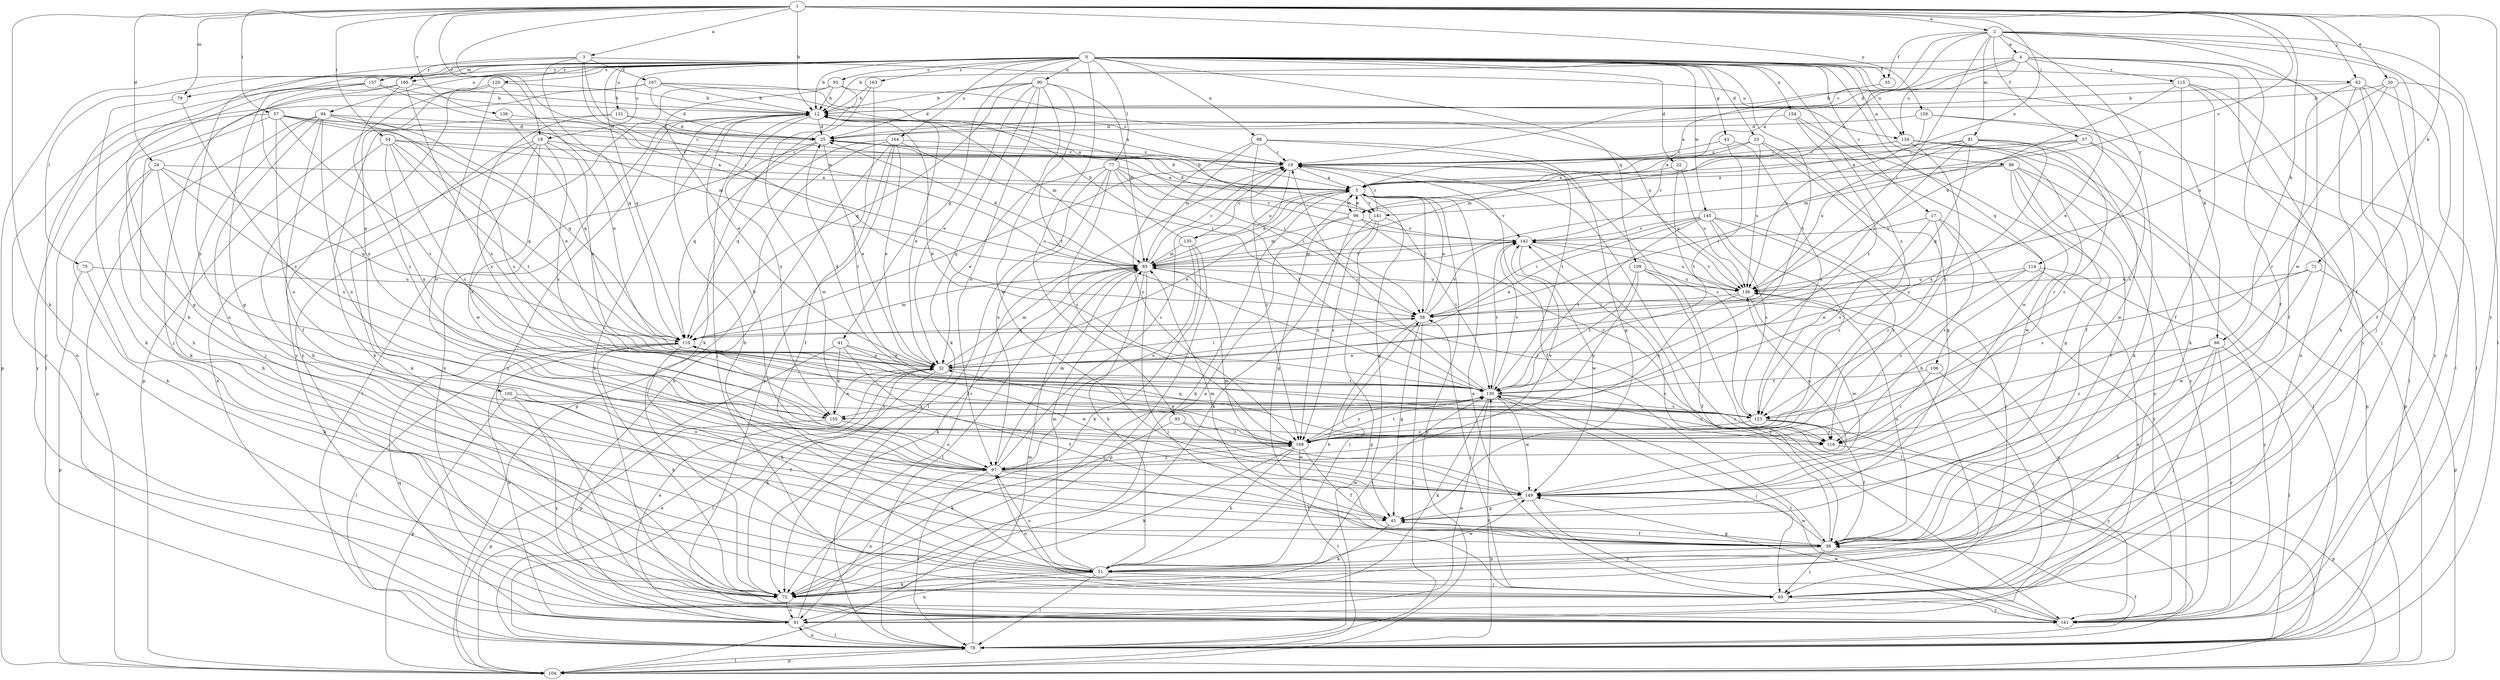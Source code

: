strict digraph  {
0;
1;
2;
3;
4;
5;
12;
17;
18;
19;
22;
23;
24;
25;
30;
32;
35;
37;
38;
41;
43;
45;
51;
54;
57;
58;
62;
65;
66;
71;
72;
75;
77;
78;
79;
81;
85;
86;
88;
90;
91;
93;
94;
95;
96;
97;
102;
104;
106;
109;
110;
114;
115;
116;
120;
123;
130;
131;
134;
135;
136;
138;
141;
142;
145;
149;
154;
155;
157;
159;
161;
163;
164;
165;
167;
168;
0 -> 12  [label=b];
0 -> 17  [label=c];
0 -> 18  [label=c];
0 -> 22  [label=d];
0 -> 23  [label=d];
0 -> 35  [label=f];
0 -> 41  [label=g];
0 -> 43  [label=g];
0 -> 51  [label=h];
0 -> 62  [label=j];
0 -> 66  [label=k];
0 -> 75  [label=l];
0 -> 77  [label=l];
0 -> 79  [label=m];
0 -> 86  [label=n];
0 -> 88  [label=n];
0 -> 90  [label=n];
0 -> 93  [label=o];
0 -> 94  [label=o];
0 -> 95  [label=o];
0 -> 102  [label=p];
0 -> 104  [label=p];
0 -> 106  [label=q];
0 -> 109  [label=q];
0 -> 110  [label=q];
0 -> 120  [label=s];
0 -> 123  [label=s];
0 -> 130  [label=t];
0 -> 131  [label=u];
0 -> 134  [label=u];
0 -> 145  [label=w];
0 -> 154  [label=x];
0 -> 157  [label=y];
0 -> 163  [label=z];
0 -> 164  [label=z];
0 -> 165  [label=z];
1 -> 2  [label=a];
1 -> 3  [label=a];
1 -> 12  [label=b];
1 -> 18  [label=c];
1 -> 24  [label=d];
1 -> 30  [label=e];
1 -> 54  [label=i];
1 -> 57  [label=i];
1 -> 58  [label=i];
1 -> 62  [label=j];
1 -> 66  [label=k];
1 -> 71  [label=k];
1 -> 72  [label=k];
1 -> 79  [label=m];
1 -> 96  [label=o];
1 -> 138  [label=v];
1 -> 141  [label=v];
1 -> 159  [label=y];
1 -> 161  [label=y];
2 -> 4  [label=a];
2 -> 19  [label=c];
2 -> 35  [label=f];
2 -> 37  [label=f];
2 -> 38  [label=f];
2 -> 58  [label=i];
2 -> 65  [label=j];
2 -> 78  [label=l];
2 -> 81  [label=m];
2 -> 96  [label=o];
2 -> 114  [label=r];
2 -> 149  [label=w];
3 -> 85  [label=m];
3 -> 110  [label=q];
3 -> 134  [label=u];
3 -> 141  [label=v];
3 -> 165  [label=z];
3 -> 167  [label=z];
3 -> 168  [label=z];
4 -> 5  [label=a];
4 -> 12  [label=b];
4 -> 25  [label=d];
4 -> 32  [label=e];
4 -> 38  [label=f];
4 -> 65  [label=j];
4 -> 115  [label=r];
4 -> 134  [label=u];
4 -> 161  [label=y];
5 -> 25  [label=d];
5 -> 32  [label=e];
5 -> 45  [label=g];
5 -> 58  [label=i];
5 -> 72  [label=k];
5 -> 96  [label=o];
5 -> 104  [label=p];
5 -> 135  [label=u];
5 -> 141  [label=v];
5 -> 142  [label=v];
12 -> 25  [label=d];
12 -> 32  [label=e];
12 -> 65  [label=j];
12 -> 85  [label=m];
12 -> 91  [label=n];
12 -> 155  [label=x];
12 -> 161  [label=y];
17 -> 116  [label=r];
17 -> 123  [label=s];
17 -> 142  [label=v];
17 -> 161  [label=y];
17 -> 168  [label=z];
18 -> 19  [label=c];
18 -> 32  [label=e];
18 -> 72  [label=k];
18 -> 91  [label=n];
18 -> 116  [label=r];
18 -> 123  [label=s];
18 -> 149  [label=w];
19 -> 5  [label=a];
19 -> 38  [label=f];
19 -> 110  [label=q];
19 -> 136  [label=u];
19 -> 168  [label=z];
22 -> 5  [label=a];
22 -> 51  [label=h];
22 -> 136  [label=u];
23 -> 19  [label=c];
23 -> 45  [label=g];
23 -> 136  [label=u];
23 -> 142  [label=v];
23 -> 168  [label=z];
24 -> 5  [label=a];
24 -> 51  [label=h];
24 -> 72  [label=k];
24 -> 97  [label=o];
24 -> 110  [label=q];
24 -> 155  [label=x];
25 -> 19  [label=c];
25 -> 32  [label=e];
25 -> 78  [label=l];
25 -> 110  [label=q];
30 -> 12  [label=b];
30 -> 38  [label=f];
30 -> 116  [label=r];
30 -> 136  [label=u];
30 -> 161  [label=y];
32 -> 58  [label=i];
32 -> 72  [label=k];
32 -> 78  [label=l];
32 -> 85  [label=m];
32 -> 130  [label=t];
35 -> 5  [label=a];
37 -> 5  [label=a];
37 -> 19  [label=c];
37 -> 85  [label=m];
37 -> 104  [label=p];
37 -> 123  [label=s];
38 -> 45  [label=g];
38 -> 51  [label=h];
38 -> 65  [label=j];
38 -> 136  [label=u];
38 -> 142  [label=v];
38 -> 149  [label=w];
41 -> 32  [label=e];
41 -> 38  [label=f];
41 -> 104  [label=p];
41 -> 149  [label=w];
41 -> 155  [label=x];
43 -> 19  [label=c];
43 -> 123  [label=s];
43 -> 130  [label=t];
45 -> 38  [label=f];
45 -> 72  [label=k];
45 -> 85  [label=m];
51 -> 12  [label=b];
51 -> 58  [label=i];
51 -> 65  [label=j];
51 -> 72  [label=k];
51 -> 78  [label=l];
51 -> 85  [label=m];
51 -> 91  [label=n];
51 -> 97  [label=o];
51 -> 130  [label=t];
51 -> 149  [label=w];
54 -> 5  [label=a];
54 -> 19  [label=c];
54 -> 51  [label=h];
54 -> 110  [label=q];
54 -> 123  [label=s];
54 -> 130  [label=t];
54 -> 155  [label=x];
57 -> 19  [label=c];
57 -> 25  [label=d];
57 -> 51  [label=h];
57 -> 85  [label=m];
57 -> 97  [label=o];
57 -> 110  [label=q];
57 -> 130  [label=t];
57 -> 161  [label=y];
58 -> 5  [label=a];
58 -> 45  [label=g];
58 -> 51  [label=h];
58 -> 78  [label=l];
58 -> 110  [label=q];
58 -> 142  [label=v];
62 -> 12  [label=b];
62 -> 38  [label=f];
62 -> 51  [label=h];
62 -> 65  [label=j];
62 -> 78  [label=l];
62 -> 161  [label=y];
65 -> 5  [label=a];
65 -> 58  [label=i];
65 -> 97  [label=o];
65 -> 161  [label=y];
66 -> 32  [label=e];
66 -> 51  [label=h];
66 -> 65  [label=j];
66 -> 78  [label=l];
66 -> 161  [label=y];
66 -> 168  [label=z];
71 -> 104  [label=p];
71 -> 123  [label=s];
71 -> 136  [label=u];
71 -> 149  [label=w];
72 -> 5  [label=a];
72 -> 91  [label=n];
75 -> 72  [label=k];
75 -> 104  [label=p];
75 -> 136  [label=u];
77 -> 5  [label=a];
77 -> 32  [label=e];
77 -> 58  [label=i];
77 -> 78  [label=l];
77 -> 97  [label=o];
77 -> 130  [label=t];
77 -> 142  [label=v];
77 -> 168  [label=z];
78 -> 32  [label=e];
78 -> 38  [label=f];
78 -> 85  [label=m];
78 -> 91  [label=n];
78 -> 104  [label=p];
78 -> 130  [label=t];
79 -> 72  [label=k];
79 -> 168  [label=z];
81 -> 5  [label=a];
81 -> 19  [label=c];
81 -> 58  [label=i];
81 -> 110  [label=q];
81 -> 136  [label=u];
81 -> 149  [label=w];
81 -> 155  [label=x];
81 -> 168  [label=z];
85 -> 5  [label=a];
85 -> 19  [label=c];
85 -> 25  [label=d];
85 -> 51  [label=h];
85 -> 65  [label=j];
85 -> 72  [label=k];
85 -> 78  [label=l];
85 -> 116  [label=r];
85 -> 136  [label=u];
85 -> 142  [label=v];
86 -> 5  [label=a];
86 -> 38  [label=f];
86 -> 45  [label=g];
86 -> 58  [label=i];
86 -> 78  [label=l];
86 -> 149  [label=w];
86 -> 161  [label=y];
88 -> 19  [label=c];
88 -> 45  [label=g];
88 -> 58  [label=i];
88 -> 85  [label=m];
88 -> 130  [label=t];
88 -> 168  [label=z];
90 -> 12  [label=b];
90 -> 25  [label=d];
90 -> 32  [label=e];
90 -> 72  [label=k];
90 -> 85  [label=m];
90 -> 97  [label=o];
90 -> 110  [label=q];
90 -> 130  [label=t];
90 -> 149  [label=w];
91 -> 19  [label=c];
91 -> 32  [label=e];
91 -> 78  [label=l];
91 -> 110  [label=q];
91 -> 136  [label=u];
93 -> 12  [label=b];
93 -> 32  [label=e];
93 -> 136  [label=u];
93 -> 149  [label=w];
93 -> 161  [label=y];
94 -> 25  [label=d];
94 -> 32  [label=e];
94 -> 38  [label=f];
94 -> 65  [label=j];
94 -> 72  [label=k];
94 -> 97  [label=o];
94 -> 104  [label=p];
94 -> 123  [label=s];
95 -> 72  [label=k];
95 -> 149  [label=w];
95 -> 168  [label=z];
96 -> 5  [label=a];
96 -> 12  [label=b];
96 -> 45  [label=g];
96 -> 85  [label=m];
96 -> 116  [label=r];
96 -> 142  [label=v];
96 -> 168  [label=z];
97 -> 12  [label=b];
97 -> 19  [label=c];
97 -> 38  [label=f];
97 -> 78  [label=l];
97 -> 85  [label=m];
97 -> 91  [label=n];
97 -> 136  [label=u];
97 -> 142  [label=v];
97 -> 149  [label=w];
97 -> 168  [label=z];
102 -> 38  [label=f];
102 -> 97  [label=o];
102 -> 104  [label=p];
102 -> 123  [label=s];
102 -> 161  [label=y];
104 -> 19  [label=c];
104 -> 78  [label=l];
106 -> 65  [label=j];
106 -> 116  [label=r];
106 -> 130  [label=t];
109 -> 38  [label=f];
109 -> 78  [label=l];
109 -> 130  [label=t];
109 -> 136  [label=u];
109 -> 168  [label=z];
110 -> 32  [label=e];
110 -> 51  [label=h];
110 -> 72  [label=k];
110 -> 78  [label=l];
110 -> 85  [label=m];
110 -> 91  [label=n];
110 -> 168  [label=z];
114 -> 32  [label=e];
114 -> 91  [label=n];
114 -> 136  [label=u];
114 -> 161  [label=y];
114 -> 168  [label=z];
115 -> 12  [label=b];
115 -> 38  [label=f];
115 -> 72  [label=k];
115 -> 78  [label=l];
115 -> 91  [label=n];
115 -> 136  [label=u];
116 -> 104  [label=p];
116 -> 110  [label=q];
120 -> 12  [label=b];
120 -> 32  [label=e];
120 -> 97  [label=o];
120 -> 104  [label=p];
120 -> 161  [label=y];
123 -> 19  [label=c];
123 -> 38  [label=f];
123 -> 116  [label=r];
123 -> 161  [label=y];
123 -> 168  [label=z];
130 -> 12  [label=b];
130 -> 19  [label=c];
130 -> 25  [label=d];
130 -> 65  [label=j];
130 -> 72  [label=k];
130 -> 91  [label=n];
130 -> 116  [label=r];
130 -> 123  [label=s];
130 -> 142  [label=v];
130 -> 149  [label=w];
130 -> 155  [label=x];
130 -> 168  [label=z];
131 -> 5  [label=a];
131 -> 25  [label=d];
131 -> 72  [label=k];
131 -> 155  [label=x];
134 -> 19  [label=c];
134 -> 85  [label=m];
134 -> 104  [label=p];
134 -> 116  [label=r];
134 -> 123  [label=s];
134 -> 161  [label=y];
135 -> 12  [label=b];
135 -> 19  [label=c];
135 -> 72  [label=k];
135 -> 85  [label=m];
135 -> 97  [label=o];
135 -> 104  [label=p];
136 -> 58  [label=i];
136 -> 142  [label=v];
136 -> 149  [label=w];
136 -> 155  [label=x];
138 -> 25  [label=d];
138 -> 110  [label=q];
141 -> 19  [label=c];
141 -> 25  [label=d];
141 -> 72  [label=k];
141 -> 104  [label=p];
141 -> 130  [label=t];
141 -> 168  [label=z];
142 -> 85  [label=m];
142 -> 130  [label=t];
142 -> 136  [label=u];
142 -> 149  [label=w];
142 -> 161  [label=y];
145 -> 32  [label=e];
145 -> 58  [label=i];
145 -> 65  [label=j];
145 -> 116  [label=r];
145 -> 123  [label=s];
145 -> 130  [label=t];
145 -> 142  [label=v];
145 -> 168  [label=z];
149 -> 45  [label=g];
149 -> 85  [label=m];
149 -> 161  [label=y];
154 -> 25  [label=d];
154 -> 38  [label=f];
154 -> 130  [label=t];
154 -> 149  [label=w];
155 -> 32  [label=e];
155 -> 97  [label=o];
155 -> 104  [label=p];
157 -> 12  [label=b];
157 -> 45  [label=g];
157 -> 78  [label=l];
157 -> 85  [label=m];
157 -> 155  [label=x];
159 -> 25  [label=d];
159 -> 72  [label=k];
159 -> 78  [label=l];
159 -> 136  [label=u];
161 -> 12  [label=b];
161 -> 130  [label=t];
161 -> 149  [label=w];
163 -> 12  [label=b];
163 -> 72  [label=k];
163 -> 116  [label=r];
164 -> 19  [label=c];
164 -> 32  [label=e];
164 -> 38  [label=f];
164 -> 58  [label=i];
164 -> 91  [label=n];
164 -> 104  [label=p];
164 -> 110  [label=q];
164 -> 161  [label=y];
165 -> 12  [label=b];
165 -> 65  [label=j];
165 -> 91  [label=n];
165 -> 123  [label=s];
165 -> 168  [label=z];
167 -> 5  [label=a];
167 -> 12  [label=b];
167 -> 19  [label=c];
167 -> 25  [label=d];
167 -> 45  [label=g];
167 -> 161  [label=y];
168 -> 32  [label=e];
168 -> 38  [label=f];
168 -> 51  [label=h];
168 -> 72  [label=k];
168 -> 78  [label=l];
168 -> 97  [label=o];
168 -> 130  [label=t];
}
